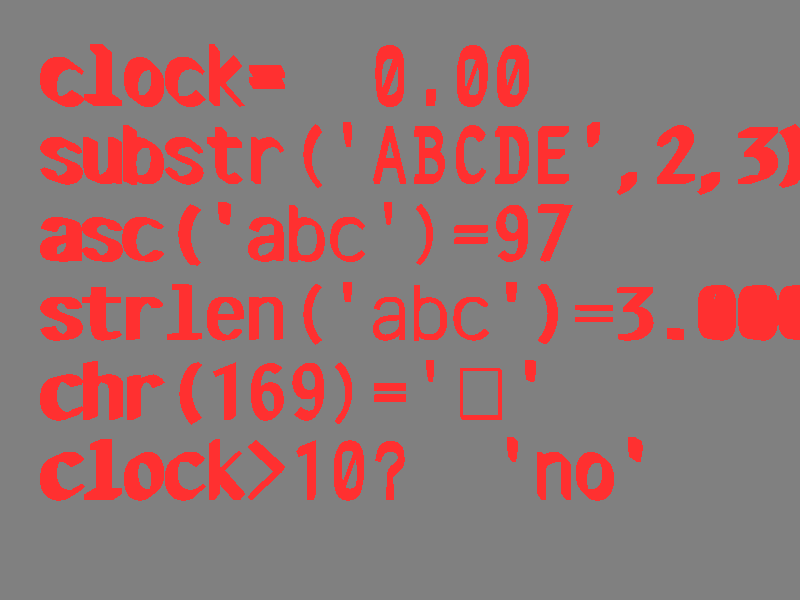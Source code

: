 // Persistence Of Vision raytracer version 3.0 sample file.

#version 3.0
global_settings { assumed_gamma 2.2 }

#include "colors.inc"

camera {
   location  <0, 0,-30>
   direction <0, 0,  1>
   up        <0,  1,  0>
   right     <4/3, 0,  0>
   look_at   <0, 0, 0>
   }

background { color rgb <0.5, 0.5, 0.5> }

#declare T=texture{
   pigment { color rgb <1, 0.2, 0.2> }
   finish {
      ambient 0.2
      diffuse 0.6
      phong 0.3
      phong_size 100
      }
   }

text { ttf
   "crystal.ttf",
   concat("clock=",str(clock,6,2)), 1, 0
   texture{T}
   scale <4, 4, 1>
   translate <-18,10,0>
   }

text { ttf
   "crystal.ttf",
   concat("substr('ABCDE',2,3)='",substr("ABCDE",2,3),"'"), 1, 0
   texture{T}
   scale <4, 4, 1>
   translate <-18,6,0>
   }

text { ttf
   "crystal.ttf",
   concat("asc('abc')=",str(asc("abc"),-1,0)),1,0
   texture{T}
   scale <4, 4, 1>
   translate <-18,2,0>
   }

text { ttf
   "crystal.ttf",
   concat("strlen('abc')=",str(strlen("abc"),-1,-1)),1,0
   texture{T}
   scale <4, 4, 1>
   translate <-18,-2,0>
   }

text { ttf
   "crystal.ttf",
   concat("chr(169)='",chr(169),"'"), 1, 0
   texture{T}
   scale <4, 4, 1>
   translate <-18,-6,0>
   }

#if (clock>10)
#declare Ans="yes"
#else
#declare Ans="no"
#end

text { ttf
   "crystal.ttf",
   concat("clock>10?  '",Ans,"'"), 1, 0
   texture{T}
   scale <4, 4, 1>
   translate <-18,-10,0>
   }

light_source {<20, 30, -100> colour White}
